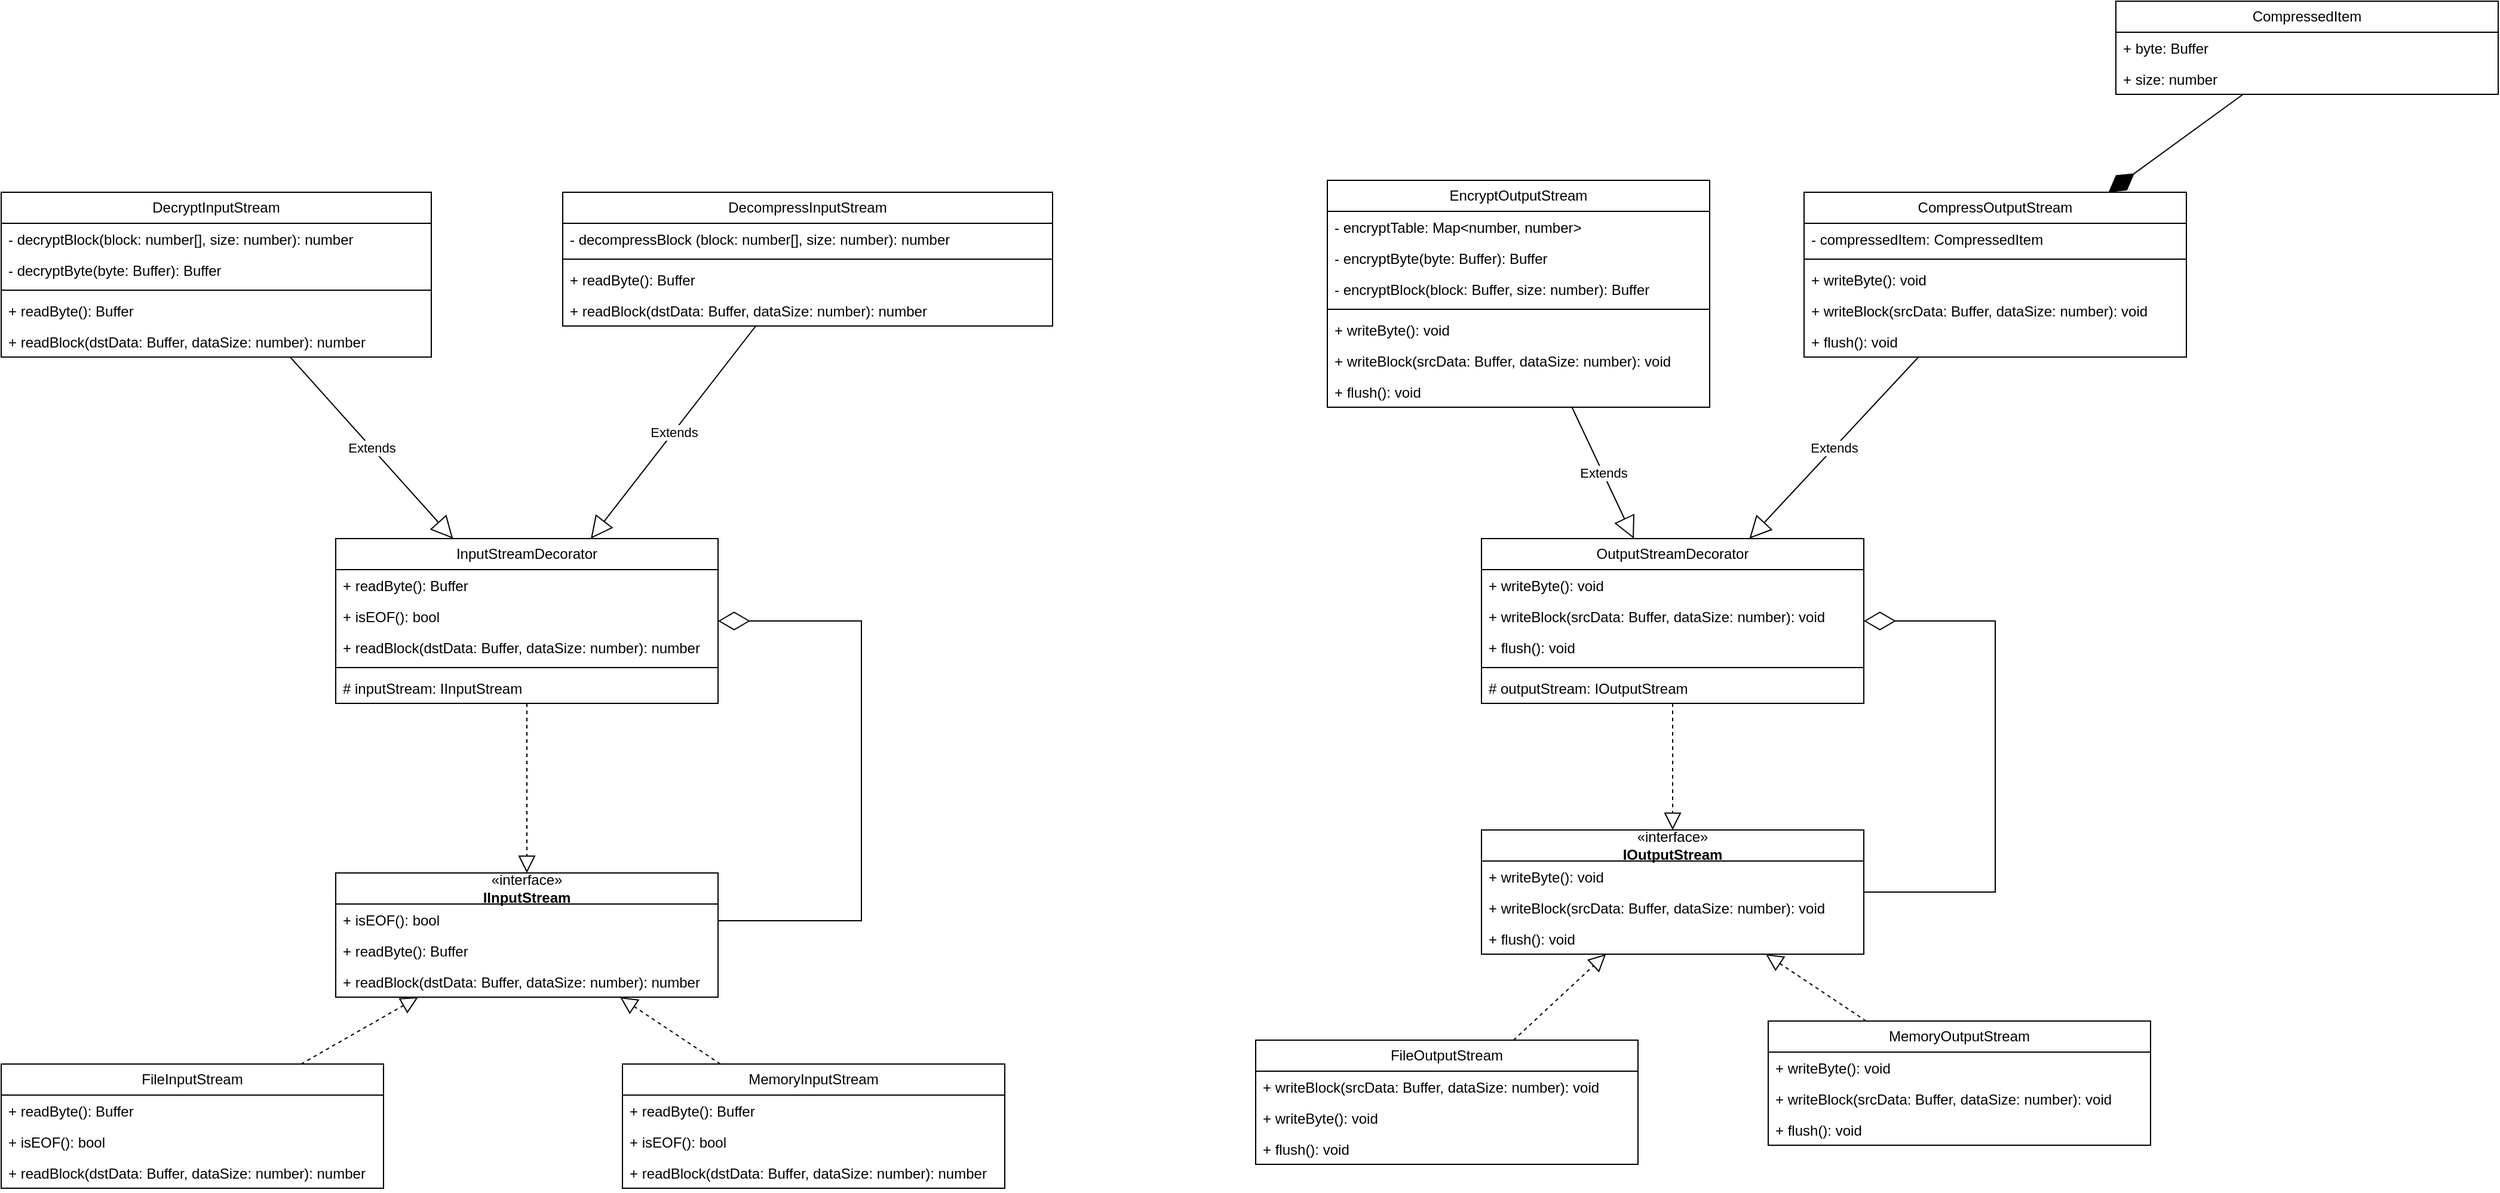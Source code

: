 <mxfile version="22.0.1" type="device">
  <diagram id="C5RBs43oDa-KdzZeNtuy" name="Page-1">
    <mxGraphModel dx="1400" dy="1881" grid="1" gridSize="10" guides="1" tooltips="1" connect="1" arrows="1" fold="1" page="1" pageScale="1" pageWidth="827" pageHeight="1169" math="0" shadow="0">
      <root>
        <mxCell id="WIyWlLk6GJQsqaUBKTNV-0" />
        <mxCell id="WIyWlLk6GJQsqaUBKTNV-1" parent="WIyWlLk6GJQsqaUBKTNV-0" />
        <mxCell id="k7Oa3hi7agxkrNfjK22T-0" value="«interface»&lt;br style=&quot;border-color: var(--border-color);&quot;&gt;&lt;b style=&quot;border-color: var(--border-color);&quot;&gt;IInputStream&lt;/b&gt;" style="swimlane;fontStyle=0;childLayout=stackLayout;horizontal=1;startSize=26;fillColor=none;horizontalStack=0;resizeParent=1;resizeParentMax=0;resizeLast=0;collapsible=1;marginBottom=0;whiteSpace=wrap;html=1;" parent="WIyWlLk6GJQsqaUBKTNV-1" vertex="1">
          <mxGeometry x="440" y="-370" width="320" height="104" as="geometry" />
        </mxCell>
        <mxCell id="k7Oa3hi7agxkrNfjK22T-1" value="+ isEOF(): bool" style="text;strokeColor=none;fillColor=none;align=left;verticalAlign=top;spacingLeft=4;spacingRight=4;overflow=hidden;rotatable=0;points=[[0,0.5],[1,0.5]];portConstraint=eastwest;whiteSpace=wrap;html=1;" parent="k7Oa3hi7agxkrNfjK22T-0" vertex="1">
          <mxGeometry y="26" width="320" height="26" as="geometry" />
        </mxCell>
        <mxCell id="k7Oa3hi7agxkrNfjK22T-2" value="+ readByte(): Buffer" style="text;strokeColor=none;fillColor=none;align=left;verticalAlign=top;spacingLeft=4;spacingRight=4;overflow=hidden;rotatable=0;points=[[0,0.5],[1,0.5]];portConstraint=eastwest;whiteSpace=wrap;html=1;" parent="k7Oa3hi7agxkrNfjK22T-0" vertex="1">
          <mxGeometry y="52" width="320" height="26" as="geometry" />
        </mxCell>
        <mxCell id="k7Oa3hi7agxkrNfjK22T-3" value="+ readBlock(dstData: Buffer, dataSize: number): number" style="text;strokeColor=none;fillColor=none;align=left;verticalAlign=top;spacingLeft=4;spacingRight=4;overflow=hidden;rotatable=0;points=[[0,0.5],[1,0.5]];portConstraint=eastwest;whiteSpace=wrap;html=1;" parent="k7Oa3hi7agxkrNfjK22T-0" vertex="1">
          <mxGeometry y="78" width="320" height="26" as="geometry" />
        </mxCell>
        <mxCell id="k7Oa3hi7agxkrNfjK22T-6" value="FileInputStream" style="swimlane;fontStyle=0;childLayout=stackLayout;horizontal=1;startSize=26;fillColor=none;horizontalStack=0;resizeParent=1;resizeParentMax=0;resizeLast=0;collapsible=1;marginBottom=0;whiteSpace=wrap;html=1;" parent="WIyWlLk6GJQsqaUBKTNV-1" vertex="1">
          <mxGeometry x="160" y="-210" width="320" height="104" as="geometry" />
        </mxCell>
        <mxCell id="k7Oa3hi7agxkrNfjK22T-15" value="+ readByte(): Buffer" style="text;strokeColor=none;fillColor=none;align=left;verticalAlign=top;spacingLeft=4;spacingRight=4;overflow=hidden;rotatable=0;points=[[0,0.5],[1,0.5]];portConstraint=eastwest;whiteSpace=wrap;html=1;" parent="k7Oa3hi7agxkrNfjK22T-6" vertex="1">
          <mxGeometry y="26" width="320" height="26" as="geometry" />
        </mxCell>
        <mxCell id="k7Oa3hi7agxkrNfjK22T-14" value="+ isEOF(): bool" style="text;strokeColor=none;fillColor=none;align=left;verticalAlign=top;spacingLeft=4;spacingRight=4;overflow=hidden;rotatable=0;points=[[0,0.5],[1,0.5]];portConstraint=eastwest;whiteSpace=wrap;html=1;" parent="k7Oa3hi7agxkrNfjK22T-6" vertex="1">
          <mxGeometry y="52" width="320" height="26" as="geometry" />
        </mxCell>
        <mxCell id="k7Oa3hi7agxkrNfjK22T-16" value="+ readBlock(dstData: Buffer, dataSize: number): number" style="text;strokeColor=none;fillColor=none;align=left;verticalAlign=top;spacingLeft=4;spacingRight=4;overflow=hidden;rotatable=0;points=[[0,0.5],[1,0.5]];portConstraint=eastwest;whiteSpace=wrap;html=1;" parent="k7Oa3hi7agxkrNfjK22T-6" vertex="1">
          <mxGeometry y="78" width="320" height="26" as="geometry" />
        </mxCell>
        <mxCell id="k7Oa3hi7agxkrNfjK22T-17" value="MemoryInputStream" style="swimlane;fontStyle=0;childLayout=stackLayout;horizontal=1;startSize=26;fillColor=none;horizontalStack=0;resizeParent=1;resizeParentMax=0;resizeLast=0;collapsible=1;marginBottom=0;whiteSpace=wrap;html=1;" parent="WIyWlLk6GJQsqaUBKTNV-1" vertex="1">
          <mxGeometry x="680" y="-210" width="320" height="104" as="geometry" />
        </mxCell>
        <mxCell id="k7Oa3hi7agxkrNfjK22T-18" value="+ readByte(): Buffer" style="text;strokeColor=none;fillColor=none;align=left;verticalAlign=top;spacingLeft=4;spacingRight=4;overflow=hidden;rotatable=0;points=[[0,0.5],[1,0.5]];portConstraint=eastwest;whiteSpace=wrap;html=1;" parent="k7Oa3hi7agxkrNfjK22T-17" vertex="1">
          <mxGeometry y="26" width="320" height="26" as="geometry" />
        </mxCell>
        <mxCell id="k7Oa3hi7agxkrNfjK22T-19" value="+ isEOF(): bool" style="text;strokeColor=none;fillColor=none;align=left;verticalAlign=top;spacingLeft=4;spacingRight=4;overflow=hidden;rotatable=0;points=[[0,0.5],[1,0.5]];portConstraint=eastwest;whiteSpace=wrap;html=1;" parent="k7Oa3hi7agxkrNfjK22T-17" vertex="1">
          <mxGeometry y="52" width="320" height="26" as="geometry" />
        </mxCell>
        <mxCell id="k7Oa3hi7agxkrNfjK22T-20" value="+ readBlock(dstData: Buffer, dataSize: number): number" style="text;strokeColor=none;fillColor=none;align=left;verticalAlign=top;spacingLeft=4;spacingRight=4;overflow=hidden;rotatable=0;points=[[0,0.5],[1,0.5]];portConstraint=eastwest;whiteSpace=wrap;html=1;" parent="k7Oa3hi7agxkrNfjK22T-17" vertex="1">
          <mxGeometry y="78" width="320" height="26" as="geometry" />
        </mxCell>
        <mxCell id="k7Oa3hi7agxkrNfjK22T-21" value="" style="endArrow=block;dashed=1;endFill=0;endSize=12;html=1;rounded=0;" parent="WIyWlLk6GJQsqaUBKTNV-1" source="k7Oa3hi7agxkrNfjK22T-6" target="k7Oa3hi7agxkrNfjK22T-0" edge="1">
          <mxGeometry width="160" relative="1" as="geometry">
            <mxPoint x="260" y="-80" as="sourcePoint" />
            <mxPoint x="420" y="-80" as="targetPoint" />
          </mxGeometry>
        </mxCell>
        <mxCell id="k7Oa3hi7agxkrNfjK22T-22" value="" style="endArrow=block;dashed=1;endFill=0;endSize=12;html=1;rounded=0;" parent="WIyWlLk6GJQsqaUBKTNV-1" source="k7Oa3hi7agxkrNfjK22T-17" target="k7Oa3hi7agxkrNfjK22T-0" edge="1">
          <mxGeometry width="160" relative="1" as="geometry">
            <mxPoint x="421" y="-200" as="sourcePoint" />
            <mxPoint x="519" y="-256" as="targetPoint" />
          </mxGeometry>
        </mxCell>
        <mxCell id="k7Oa3hi7agxkrNfjK22T-23" value="«interface»&lt;br style=&quot;border-color: var(--border-color);&quot;&gt;&lt;b style=&quot;border-color: var(--border-color);&quot;&gt;IOutputStream&lt;/b&gt;" style="swimlane;fontStyle=0;childLayout=stackLayout;horizontal=1;startSize=26;fillColor=none;horizontalStack=0;resizeParent=1;resizeParentMax=0;resizeLast=0;collapsible=1;marginBottom=0;whiteSpace=wrap;html=1;" parent="WIyWlLk6GJQsqaUBKTNV-1" vertex="1">
          <mxGeometry x="1399" y="-406" width="320" height="104" as="geometry" />
        </mxCell>
        <mxCell id="k7Oa3hi7agxkrNfjK22T-25" value="+ writeByte(): void" style="text;strokeColor=none;fillColor=none;align=left;verticalAlign=top;spacingLeft=4;spacingRight=4;overflow=hidden;rotatable=0;points=[[0,0.5],[1,0.5]];portConstraint=eastwest;whiteSpace=wrap;html=1;" parent="k7Oa3hi7agxkrNfjK22T-23" vertex="1">
          <mxGeometry y="26" width="320" height="26" as="geometry" />
        </mxCell>
        <mxCell id="k7Oa3hi7agxkrNfjK22T-26" value="+ writeBlock(srcData: Buffer, dataSize: number): void" style="text;strokeColor=none;fillColor=none;align=left;verticalAlign=top;spacingLeft=4;spacingRight=4;overflow=hidden;rotatable=0;points=[[0,0.5],[1,0.5]];portConstraint=eastwest;whiteSpace=wrap;html=1;" parent="k7Oa3hi7agxkrNfjK22T-23" vertex="1">
          <mxGeometry y="52" width="320" height="26" as="geometry" />
        </mxCell>
        <mxCell id="k7Oa3hi7agxkrNfjK22T-24" value="+ flush(): void" style="text;strokeColor=none;fillColor=none;align=left;verticalAlign=top;spacingLeft=4;spacingRight=4;overflow=hidden;rotatable=0;points=[[0,0.5],[1,0.5]];portConstraint=eastwest;whiteSpace=wrap;html=1;" parent="k7Oa3hi7agxkrNfjK22T-23" vertex="1">
          <mxGeometry y="78" width="320" height="26" as="geometry" />
        </mxCell>
        <mxCell id="k7Oa3hi7agxkrNfjK22T-27" value="FileOutputStream" style="swimlane;fontStyle=0;childLayout=stackLayout;horizontal=1;startSize=26;fillColor=none;horizontalStack=0;resizeParent=1;resizeParentMax=0;resizeLast=0;collapsible=1;marginBottom=0;whiteSpace=wrap;html=1;" parent="WIyWlLk6GJQsqaUBKTNV-1" vertex="1">
          <mxGeometry x="1210" y="-230" width="320" height="104" as="geometry" />
        </mxCell>
        <mxCell id="k7Oa3hi7agxkrNfjK22T-39" value="+ writeBlock(srcData: Buffer, dataSize: number): void" style="text;strokeColor=none;fillColor=none;align=left;verticalAlign=top;spacingLeft=4;spacingRight=4;overflow=hidden;rotatable=0;points=[[0,0.5],[1,0.5]];portConstraint=eastwest;whiteSpace=wrap;html=1;" parent="k7Oa3hi7agxkrNfjK22T-27" vertex="1">
          <mxGeometry y="26" width="320" height="26" as="geometry" />
        </mxCell>
        <mxCell id="k7Oa3hi7agxkrNfjK22T-38" value="+ writeByte(): void" style="text;strokeColor=none;fillColor=none;align=left;verticalAlign=top;spacingLeft=4;spacingRight=4;overflow=hidden;rotatable=0;points=[[0,0.5],[1,0.5]];portConstraint=eastwest;whiteSpace=wrap;html=1;" parent="k7Oa3hi7agxkrNfjK22T-27" vertex="1">
          <mxGeometry y="52" width="320" height="26" as="geometry" />
        </mxCell>
        <mxCell id="k7Oa3hi7agxkrNfjK22T-37" value="+ flush(): void" style="text;strokeColor=none;fillColor=none;align=left;verticalAlign=top;spacingLeft=4;spacingRight=4;overflow=hidden;rotatable=0;points=[[0,0.5],[1,0.5]];portConstraint=eastwest;whiteSpace=wrap;html=1;" parent="k7Oa3hi7agxkrNfjK22T-27" vertex="1">
          <mxGeometry y="78" width="320" height="26" as="geometry" />
        </mxCell>
        <mxCell id="k7Oa3hi7agxkrNfjK22T-31" value="MemoryOutputStream" style="swimlane;fontStyle=0;childLayout=stackLayout;horizontal=1;startSize=26;fillColor=none;horizontalStack=0;resizeParent=1;resizeParentMax=0;resizeLast=0;collapsible=1;marginBottom=0;whiteSpace=wrap;html=1;" parent="WIyWlLk6GJQsqaUBKTNV-1" vertex="1">
          <mxGeometry x="1639" y="-246" width="320" height="104" as="geometry" />
        </mxCell>
        <mxCell id="k7Oa3hi7agxkrNfjK22T-40" value="+ writeByte(): void" style="text;strokeColor=none;fillColor=none;align=left;verticalAlign=top;spacingLeft=4;spacingRight=4;overflow=hidden;rotatable=0;points=[[0,0.5],[1,0.5]];portConstraint=eastwest;whiteSpace=wrap;html=1;" parent="k7Oa3hi7agxkrNfjK22T-31" vertex="1">
          <mxGeometry y="26" width="320" height="26" as="geometry" />
        </mxCell>
        <mxCell id="k7Oa3hi7agxkrNfjK22T-41" value="+ writeBlock(srcData: Buffer, dataSize: number): void" style="text;strokeColor=none;fillColor=none;align=left;verticalAlign=top;spacingLeft=4;spacingRight=4;overflow=hidden;rotatable=0;points=[[0,0.5],[1,0.5]];portConstraint=eastwest;whiteSpace=wrap;html=1;" parent="k7Oa3hi7agxkrNfjK22T-31" vertex="1">
          <mxGeometry y="52" width="320" height="26" as="geometry" />
        </mxCell>
        <mxCell id="k7Oa3hi7agxkrNfjK22T-42" value="+ flush(): void" style="text;strokeColor=none;fillColor=none;align=left;verticalAlign=top;spacingLeft=4;spacingRight=4;overflow=hidden;rotatable=0;points=[[0,0.5],[1,0.5]];portConstraint=eastwest;whiteSpace=wrap;html=1;" parent="k7Oa3hi7agxkrNfjK22T-31" vertex="1">
          <mxGeometry y="78" width="320" height="26" as="geometry" />
        </mxCell>
        <mxCell id="k7Oa3hi7agxkrNfjK22T-35" value="" style="endArrow=block;dashed=1;endFill=0;endSize=12;html=1;rounded=0;" parent="WIyWlLk6GJQsqaUBKTNV-1" source="k7Oa3hi7agxkrNfjK22T-27" target="k7Oa3hi7agxkrNfjK22T-23" edge="1">
          <mxGeometry width="160" relative="1" as="geometry">
            <mxPoint x="1370" y="-246" as="sourcePoint" />
            <mxPoint x="1379" y="-116" as="targetPoint" />
          </mxGeometry>
        </mxCell>
        <mxCell id="k7Oa3hi7agxkrNfjK22T-36" value="" style="endArrow=block;dashed=1;endFill=0;endSize=12;html=1;rounded=0;" parent="WIyWlLk6GJQsqaUBKTNV-1" source="k7Oa3hi7agxkrNfjK22T-31" target="k7Oa3hi7agxkrNfjK22T-23" edge="1">
          <mxGeometry width="160" relative="1" as="geometry">
            <mxPoint x="1380" y="-236" as="sourcePoint" />
            <mxPoint x="1478" y="-292" as="targetPoint" />
          </mxGeometry>
        </mxCell>
        <mxCell id="k7Oa3hi7agxkrNfjK22T-47" value="InputStreamDecorator" style="swimlane;fontStyle=0;childLayout=stackLayout;horizontal=1;startSize=26;fillColor=none;horizontalStack=0;resizeParent=1;resizeParentMax=0;resizeLast=0;collapsible=1;marginBottom=0;whiteSpace=wrap;html=1;" parent="WIyWlLk6GJQsqaUBKTNV-1" vertex="1">
          <mxGeometry x="440" y="-650" width="320" height="138" as="geometry" />
        </mxCell>
        <mxCell id="k7Oa3hi7agxkrNfjK22T-48" value="+ readByte(): Buffer" style="text;strokeColor=none;fillColor=none;align=left;verticalAlign=top;spacingLeft=4;spacingRight=4;overflow=hidden;rotatable=0;points=[[0,0.5],[1,0.5]];portConstraint=eastwest;whiteSpace=wrap;html=1;" parent="k7Oa3hi7agxkrNfjK22T-47" vertex="1">
          <mxGeometry y="26" width="320" height="26" as="geometry" />
        </mxCell>
        <mxCell id="k7Oa3hi7agxkrNfjK22T-49" value="+ isEOF(): bool" style="text;strokeColor=none;fillColor=none;align=left;verticalAlign=top;spacingLeft=4;spacingRight=4;overflow=hidden;rotatable=0;points=[[0,0.5],[1,0.5]];portConstraint=eastwest;whiteSpace=wrap;html=1;" parent="k7Oa3hi7agxkrNfjK22T-47" vertex="1">
          <mxGeometry y="52" width="320" height="26" as="geometry" />
        </mxCell>
        <mxCell id="k7Oa3hi7agxkrNfjK22T-50" value="+ readBlock(dstData: Buffer, dataSize: number): number" style="text;strokeColor=none;fillColor=none;align=left;verticalAlign=top;spacingLeft=4;spacingRight=4;overflow=hidden;rotatable=0;points=[[0,0.5],[1,0.5]];portConstraint=eastwest;whiteSpace=wrap;html=1;" parent="k7Oa3hi7agxkrNfjK22T-47" vertex="1">
          <mxGeometry y="78" width="320" height="26" as="geometry" />
        </mxCell>
        <mxCell id="k7Oa3hi7agxkrNfjK22T-52" value="" style="line;strokeWidth=1;fillColor=none;align=left;verticalAlign=middle;spacingTop=-1;spacingLeft=3;spacingRight=3;rotatable=0;labelPosition=right;points=[];portConstraint=eastwest;strokeColor=inherit;" parent="k7Oa3hi7agxkrNfjK22T-47" vertex="1">
          <mxGeometry y="104" width="320" height="8" as="geometry" />
        </mxCell>
        <mxCell id="k7Oa3hi7agxkrNfjK22T-51" value="# inputStream: IInputStream" style="text;strokeColor=none;fillColor=none;align=left;verticalAlign=top;spacingLeft=4;spacingRight=4;overflow=hidden;rotatable=0;points=[[0,0.5],[1,0.5]];portConstraint=eastwest;whiteSpace=wrap;html=1;" parent="k7Oa3hi7agxkrNfjK22T-47" vertex="1">
          <mxGeometry y="112" width="320" height="26" as="geometry" />
        </mxCell>
        <mxCell id="k7Oa3hi7agxkrNfjK22T-53" value="" style="endArrow=block;dashed=1;endFill=0;endSize=12;html=1;rounded=0;" parent="WIyWlLk6GJQsqaUBKTNV-1" source="k7Oa3hi7agxkrNfjK22T-47" target="k7Oa3hi7agxkrNfjK22T-0" edge="1">
          <mxGeometry width="160" relative="1" as="geometry">
            <mxPoint x="980" y="-430" as="sourcePoint" />
            <mxPoint x="1140" y="-430" as="targetPoint" />
          </mxGeometry>
        </mxCell>
        <mxCell id="k7Oa3hi7agxkrNfjK22T-55" value="DecryptInputStream" style="swimlane;fontStyle=0;childLayout=stackLayout;horizontal=1;startSize=26;fillColor=none;horizontalStack=0;resizeParent=1;resizeParentMax=0;resizeLast=0;collapsible=1;marginBottom=0;whiteSpace=wrap;html=1;" parent="WIyWlLk6GJQsqaUBKTNV-1" vertex="1">
          <mxGeometry x="160" y="-940" width="360" height="138" as="geometry" />
        </mxCell>
        <mxCell id="k7Oa3hi7agxkrNfjK22T-70" value="- decryptBlock(block: number[], size: number): number" style="text;strokeColor=none;fillColor=none;align=left;verticalAlign=top;spacingLeft=4;spacingRight=4;overflow=hidden;rotatable=0;points=[[0,0.5],[1,0.5]];portConstraint=eastwest;whiteSpace=wrap;html=1;" parent="k7Oa3hi7agxkrNfjK22T-55" vertex="1">
          <mxGeometry y="26" width="360" height="26" as="geometry" />
        </mxCell>
        <mxCell id="k7Oa3hi7agxkrNfjK22T-72" value="- decryptByte(byte: Buffer): Buffer" style="text;strokeColor=none;fillColor=none;align=left;verticalAlign=top;spacingLeft=4;spacingRight=4;overflow=hidden;rotatable=0;points=[[0,0.5],[1,0.5]];portConstraint=eastwest;whiteSpace=wrap;html=1;" parent="k7Oa3hi7agxkrNfjK22T-55" vertex="1">
          <mxGeometry y="52" width="360" height="26" as="geometry" />
        </mxCell>
        <mxCell id="k7Oa3hi7agxkrNfjK22T-73" value="" style="line;strokeWidth=1;fillColor=none;align=left;verticalAlign=middle;spacingTop=-1;spacingLeft=3;spacingRight=3;rotatable=0;labelPosition=right;points=[];portConstraint=eastwest;strokeColor=inherit;" parent="k7Oa3hi7agxkrNfjK22T-55" vertex="1">
          <mxGeometry y="78" width="360" height="8" as="geometry" />
        </mxCell>
        <mxCell id="k7Oa3hi7agxkrNfjK22T-56" value="+ readByte(): Buffer" style="text;strokeColor=none;fillColor=none;align=left;verticalAlign=top;spacingLeft=4;spacingRight=4;overflow=hidden;rotatable=0;points=[[0,0.5],[1,0.5]];portConstraint=eastwest;whiteSpace=wrap;html=1;" parent="k7Oa3hi7agxkrNfjK22T-55" vertex="1">
          <mxGeometry y="86" width="360" height="26" as="geometry" />
        </mxCell>
        <mxCell id="k7Oa3hi7agxkrNfjK22T-58" value="+ readBlock(dstData: Buffer, dataSize: number): number" style="text;strokeColor=none;fillColor=none;align=left;verticalAlign=top;spacingLeft=4;spacingRight=4;overflow=hidden;rotatable=0;points=[[0,0.5],[1,0.5]];portConstraint=eastwest;whiteSpace=wrap;html=1;" parent="k7Oa3hi7agxkrNfjK22T-55" vertex="1">
          <mxGeometry y="112" width="360" height="26" as="geometry" />
        </mxCell>
        <mxCell id="k7Oa3hi7agxkrNfjK22T-62" value="Extends" style="endArrow=block;endSize=16;endFill=0;html=1;rounded=0;" parent="WIyWlLk6GJQsqaUBKTNV-1" source="k7Oa3hi7agxkrNfjK22T-55" target="k7Oa3hi7agxkrNfjK22T-47" edge="1">
          <mxGeometry width="160" relative="1" as="geometry">
            <mxPoint x="980" y="-430" as="sourcePoint" />
            <mxPoint x="1140" y="-430" as="targetPoint" />
          </mxGeometry>
        </mxCell>
        <mxCell id="k7Oa3hi7agxkrNfjK22T-63" value="DecompressInputStream" style="swimlane;fontStyle=0;childLayout=stackLayout;horizontal=1;startSize=26;fillColor=none;horizontalStack=0;resizeParent=1;resizeParentMax=0;resizeLast=0;collapsible=1;marginBottom=0;whiteSpace=wrap;html=1;" parent="WIyWlLk6GJQsqaUBKTNV-1" vertex="1">
          <mxGeometry x="630" y="-940" width="410" height="112" as="geometry" />
        </mxCell>
        <mxCell id="k7Oa3hi7agxkrNfjK22T-76" value="- decompressBlock (block: number[], size: number): number" style="text;strokeColor=none;fillColor=none;align=left;verticalAlign=top;spacingLeft=4;spacingRight=4;overflow=hidden;rotatable=0;points=[[0,0.5],[1,0.5]];portConstraint=eastwest;whiteSpace=wrap;html=1;" parent="k7Oa3hi7agxkrNfjK22T-63" vertex="1">
          <mxGeometry y="26" width="410" height="26" as="geometry" />
        </mxCell>
        <mxCell id="k7Oa3hi7agxkrNfjK22T-77" value="" style="line;strokeWidth=1;fillColor=none;align=left;verticalAlign=middle;spacingTop=-1;spacingLeft=3;spacingRight=3;rotatable=0;labelPosition=right;points=[];portConstraint=eastwest;strokeColor=inherit;" parent="k7Oa3hi7agxkrNfjK22T-63" vertex="1">
          <mxGeometry y="52" width="410" height="8" as="geometry" />
        </mxCell>
        <mxCell id="k7Oa3hi7agxkrNfjK22T-64" value="+ readByte(): Buffer" style="text;strokeColor=none;fillColor=none;align=left;verticalAlign=top;spacingLeft=4;spacingRight=4;overflow=hidden;rotatable=0;points=[[0,0.5],[1,0.5]];portConstraint=eastwest;whiteSpace=wrap;html=1;" parent="k7Oa3hi7agxkrNfjK22T-63" vertex="1">
          <mxGeometry y="60" width="410" height="26" as="geometry" />
        </mxCell>
        <mxCell id="k7Oa3hi7agxkrNfjK22T-66" value="+ readBlock(dstData: Buffer, dataSize: number): number" style="text;strokeColor=none;fillColor=none;align=left;verticalAlign=top;spacingLeft=4;spacingRight=4;overflow=hidden;rotatable=0;points=[[0,0.5],[1,0.5]];portConstraint=eastwest;whiteSpace=wrap;html=1;" parent="k7Oa3hi7agxkrNfjK22T-63" vertex="1">
          <mxGeometry y="86" width="410" height="26" as="geometry" />
        </mxCell>
        <mxCell id="k7Oa3hi7agxkrNfjK22T-69" value="Extends" style="endArrow=block;endSize=16;endFill=0;html=1;rounded=0;" parent="WIyWlLk6GJQsqaUBKTNV-1" source="k7Oa3hi7agxkrNfjK22T-63" target="k7Oa3hi7agxkrNfjK22T-47" edge="1">
          <mxGeometry width="160" relative="1" as="geometry">
            <mxPoint x="501" y="-722" as="sourcePoint" />
            <mxPoint x="569" y="-630" as="targetPoint" />
          </mxGeometry>
        </mxCell>
        <mxCell id="k7Oa3hi7agxkrNfjK22T-78" value="" style="endArrow=diamondThin;endFill=0;endSize=24;html=1;rounded=0;edgeStyle=elbowEdgeStyle;elbow=vertical;" parent="WIyWlLk6GJQsqaUBKTNV-1" source="k7Oa3hi7agxkrNfjK22T-0" target="k7Oa3hi7agxkrNfjK22T-47" edge="1">
          <mxGeometry width="160" relative="1" as="geometry">
            <mxPoint x="590" y="-520" as="sourcePoint" />
            <mxPoint x="750" y="-520" as="targetPoint" />
            <Array as="points">
              <mxPoint x="880" y="-330" />
            </Array>
          </mxGeometry>
        </mxCell>
        <mxCell id="k7Oa3hi7agxkrNfjK22T-81" value="OutputStreamDecorator" style="swimlane;fontStyle=0;childLayout=stackLayout;horizontal=1;startSize=26;fillColor=none;horizontalStack=0;resizeParent=1;resizeParentMax=0;resizeLast=0;collapsible=1;marginBottom=0;whiteSpace=wrap;html=1;" parent="WIyWlLk6GJQsqaUBKTNV-1" vertex="1">
          <mxGeometry x="1399" y="-650" width="320" height="138" as="geometry" />
        </mxCell>
        <mxCell id="k7Oa3hi7agxkrNfjK22T-82" value="+ writeByte(): void" style="text;strokeColor=none;fillColor=none;align=left;verticalAlign=top;spacingLeft=4;spacingRight=4;overflow=hidden;rotatable=0;points=[[0,0.5],[1,0.5]];portConstraint=eastwest;whiteSpace=wrap;html=1;" parent="k7Oa3hi7agxkrNfjK22T-81" vertex="1">
          <mxGeometry y="26" width="320" height="26" as="geometry" />
        </mxCell>
        <mxCell id="k7Oa3hi7agxkrNfjK22T-83" value="+ writeBlock(srcData: Buffer, dataSize: number): void" style="text;strokeColor=none;fillColor=none;align=left;verticalAlign=top;spacingLeft=4;spacingRight=4;overflow=hidden;rotatable=0;points=[[0,0.5],[1,0.5]];portConstraint=eastwest;whiteSpace=wrap;html=1;" parent="k7Oa3hi7agxkrNfjK22T-81" vertex="1">
          <mxGeometry y="52" width="320" height="26" as="geometry" />
        </mxCell>
        <mxCell id="k7Oa3hi7agxkrNfjK22T-84" value="+ flush(): void" style="text;strokeColor=none;fillColor=none;align=left;verticalAlign=top;spacingLeft=4;spacingRight=4;overflow=hidden;rotatable=0;points=[[0,0.5],[1,0.5]];portConstraint=eastwest;whiteSpace=wrap;html=1;" parent="k7Oa3hi7agxkrNfjK22T-81" vertex="1">
          <mxGeometry y="78" width="320" height="26" as="geometry" />
        </mxCell>
        <mxCell id="k7Oa3hi7agxkrNfjK22T-86" value="" style="line;strokeWidth=1;fillColor=none;align=left;verticalAlign=middle;spacingTop=-1;spacingLeft=3;spacingRight=3;rotatable=0;labelPosition=right;points=[];portConstraint=eastwest;strokeColor=inherit;" parent="k7Oa3hi7agxkrNfjK22T-81" vertex="1">
          <mxGeometry y="104" width="320" height="8" as="geometry" />
        </mxCell>
        <mxCell id="k7Oa3hi7agxkrNfjK22T-85" value="# outputStream: IOutputStream" style="text;strokeColor=none;fillColor=none;align=left;verticalAlign=top;spacingLeft=4;spacingRight=4;overflow=hidden;rotatable=0;points=[[0,0.5],[1,0.5]];portConstraint=eastwest;whiteSpace=wrap;html=1;" parent="k7Oa3hi7agxkrNfjK22T-81" vertex="1">
          <mxGeometry y="112" width="320" height="26" as="geometry" />
        </mxCell>
        <mxCell id="k7Oa3hi7agxkrNfjK22T-87" value="" style="endArrow=block;dashed=1;endFill=0;endSize=12;html=1;rounded=0;" parent="WIyWlLk6GJQsqaUBKTNV-1" source="k7Oa3hi7agxkrNfjK22T-81" target="k7Oa3hi7agxkrNfjK22T-23" edge="1">
          <mxGeometry width="160" relative="1" as="geometry">
            <mxPoint x="1209" y="-446" as="sourcePoint" />
            <mxPoint x="1369" y="-446" as="targetPoint" />
          </mxGeometry>
        </mxCell>
        <mxCell id="k7Oa3hi7agxkrNfjK22T-88" value="" style="endArrow=diamondThin;endFill=0;endSize=24;html=1;rounded=0;edgeStyle=elbowEdgeStyle;" parent="WIyWlLk6GJQsqaUBKTNV-1" source="k7Oa3hi7agxkrNfjK22T-23" target="k7Oa3hi7agxkrNfjK22T-81" edge="1">
          <mxGeometry width="160" relative="1" as="geometry">
            <mxPoint x="1209" y="-726" as="sourcePoint" />
            <mxPoint x="1729" y="-636" as="targetPoint" />
            <Array as="points">
              <mxPoint x="1829" y="-486" />
            </Array>
          </mxGeometry>
        </mxCell>
        <mxCell id="k7Oa3hi7agxkrNfjK22T-90" value="EncryptOutputStream" style="swimlane;fontStyle=0;childLayout=stackLayout;horizontal=1;startSize=26;fillColor=none;horizontalStack=0;resizeParent=1;resizeParentMax=0;resizeLast=0;collapsible=1;marginBottom=0;whiteSpace=wrap;html=1;" parent="WIyWlLk6GJQsqaUBKTNV-1" vertex="1">
          <mxGeometry x="1270" y="-950" width="320" height="190" as="geometry" />
        </mxCell>
        <mxCell id="k7Oa3hi7agxkrNfjK22T-107" value="- encryptTable: Map&amp;lt;number, number&amp;gt;" style="text;strokeColor=none;fillColor=none;align=left;verticalAlign=top;spacingLeft=4;spacingRight=4;overflow=hidden;rotatable=0;points=[[0,0.5],[1,0.5]];portConstraint=eastwest;whiteSpace=wrap;html=1;" parent="k7Oa3hi7agxkrNfjK22T-90" vertex="1">
          <mxGeometry y="26" width="320" height="26" as="geometry" />
        </mxCell>
        <mxCell id="k7Oa3hi7agxkrNfjK22T-97" value="- encryptByte(byte: Buffer): Buffer" style="text;strokeColor=none;fillColor=none;align=left;verticalAlign=top;spacingLeft=4;spacingRight=4;overflow=hidden;rotatable=0;points=[[0,0.5],[1,0.5]];portConstraint=eastwest;whiteSpace=wrap;html=1;" parent="k7Oa3hi7agxkrNfjK22T-90" vertex="1">
          <mxGeometry y="52" width="320" height="26" as="geometry" />
        </mxCell>
        <mxCell id="k7Oa3hi7agxkrNfjK22T-96" value="- encryptBlock(block: Buffer, size: number): Buffer" style="text;strokeColor=none;fillColor=none;align=left;verticalAlign=top;spacingLeft=4;spacingRight=4;overflow=hidden;rotatable=0;points=[[0,0.5],[1,0.5]];portConstraint=eastwest;whiteSpace=wrap;html=1;" parent="k7Oa3hi7agxkrNfjK22T-90" vertex="1">
          <mxGeometry y="78" width="320" height="26" as="geometry" />
        </mxCell>
        <mxCell id="k7Oa3hi7agxkrNfjK22T-98" value="" style="line;strokeWidth=1;fillColor=none;align=left;verticalAlign=middle;spacingTop=-1;spacingLeft=3;spacingRight=3;rotatable=0;labelPosition=right;points=[];portConstraint=eastwest;strokeColor=inherit;" parent="k7Oa3hi7agxkrNfjK22T-90" vertex="1">
          <mxGeometry y="104" width="320" height="8" as="geometry" />
        </mxCell>
        <mxCell id="k7Oa3hi7agxkrNfjK22T-91" value="+ writeByte(): void" style="text;strokeColor=none;fillColor=none;align=left;verticalAlign=top;spacingLeft=4;spacingRight=4;overflow=hidden;rotatable=0;points=[[0,0.5],[1,0.5]];portConstraint=eastwest;whiteSpace=wrap;html=1;" parent="k7Oa3hi7agxkrNfjK22T-90" vertex="1">
          <mxGeometry y="112" width="320" height="26" as="geometry" />
        </mxCell>
        <mxCell id="k7Oa3hi7agxkrNfjK22T-92" value="+ writeBlock(srcData: Buffer, dataSize: number): void" style="text;strokeColor=none;fillColor=none;align=left;verticalAlign=top;spacingLeft=4;spacingRight=4;overflow=hidden;rotatable=0;points=[[0,0.5],[1,0.5]];portConstraint=eastwest;whiteSpace=wrap;html=1;" parent="k7Oa3hi7agxkrNfjK22T-90" vertex="1">
          <mxGeometry y="138" width="320" height="26" as="geometry" />
        </mxCell>
        <mxCell id="k7Oa3hi7agxkrNfjK22T-93" value="+ flush(): void" style="text;strokeColor=none;fillColor=none;align=left;verticalAlign=top;spacingLeft=4;spacingRight=4;overflow=hidden;rotatable=0;points=[[0,0.5],[1,0.5]];portConstraint=eastwest;whiteSpace=wrap;html=1;" parent="k7Oa3hi7agxkrNfjK22T-90" vertex="1">
          <mxGeometry y="164" width="320" height="26" as="geometry" />
        </mxCell>
        <mxCell id="k7Oa3hi7agxkrNfjK22T-99" value="CompressOutputStream" style="swimlane;fontStyle=0;childLayout=stackLayout;horizontal=1;startSize=26;fillColor=none;horizontalStack=0;resizeParent=1;resizeParentMax=0;resizeLast=0;collapsible=1;marginBottom=0;whiteSpace=wrap;html=1;" parent="WIyWlLk6GJQsqaUBKTNV-1" vertex="1">
          <mxGeometry x="1669" y="-940" width="320" height="138" as="geometry" />
        </mxCell>
        <mxCell id="k7Oa3hi7agxkrNfjK22T-100" value="- compressedItem: CompressedItem" style="text;strokeColor=none;fillColor=none;align=left;verticalAlign=top;spacingLeft=4;spacingRight=4;overflow=hidden;rotatable=0;points=[[0,0.5],[1,0.5]];portConstraint=eastwest;whiteSpace=wrap;html=1;" parent="k7Oa3hi7agxkrNfjK22T-99" vertex="1">
          <mxGeometry y="26" width="320" height="26" as="geometry" />
        </mxCell>
        <mxCell id="k7Oa3hi7agxkrNfjK22T-102" value="" style="line;strokeWidth=1;fillColor=none;align=left;verticalAlign=middle;spacingTop=-1;spacingLeft=3;spacingRight=3;rotatable=0;labelPosition=right;points=[];portConstraint=eastwest;strokeColor=inherit;" parent="k7Oa3hi7agxkrNfjK22T-99" vertex="1">
          <mxGeometry y="52" width="320" height="8" as="geometry" />
        </mxCell>
        <mxCell id="k7Oa3hi7agxkrNfjK22T-103" value="+ writeByte(): void" style="text;strokeColor=none;fillColor=none;align=left;verticalAlign=top;spacingLeft=4;spacingRight=4;overflow=hidden;rotatable=0;points=[[0,0.5],[1,0.5]];portConstraint=eastwest;whiteSpace=wrap;html=1;" parent="k7Oa3hi7agxkrNfjK22T-99" vertex="1">
          <mxGeometry y="60" width="320" height="26" as="geometry" />
        </mxCell>
        <mxCell id="k7Oa3hi7agxkrNfjK22T-104" value="+ writeBlock(srcData: Buffer, dataSize: number): void" style="text;strokeColor=none;fillColor=none;align=left;verticalAlign=top;spacingLeft=4;spacingRight=4;overflow=hidden;rotatable=0;points=[[0,0.5],[1,0.5]];portConstraint=eastwest;whiteSpace=wrap;html=1;" parent="k7Oa3hi7agxkrNfjK22T-99" vertex="1">
          <mxGeometry y="86" width="320" height="26" as="geometry" />
        </mxCell>
        <mxCell id="k7Oa3hi7agxkrNfjK22T-105" value="+ flush(): void" style="text;strokeColor=none;fillColor=none;align=left;verticalAlign=top;spacingLeft=4;spacingRight=4;overflow=hidden;rotatable=0;points=[[0,0.5],[1,0.5]];portConstraint=eastwest;whiteSpace=wrap;html=1;" parent="k7Oa3hi7agxkrNfjK22T-99" vertex="1">
          <mxGeometry y="112" width="320" height="26" as="geometry" />
        </mxCell>
        <mxCell id="k7Oa3hi7agxkrNfjK22T-108" value="Extends" style="endArrow=block;endSize=16;endFill=0;html=1;rounded=0;" parent="WIyWlLk6GJQsqaUBKTNV-1" source="k7Oa3hi7agxkrNfjK22T-90" target="k7Oa3hi7agxkrNfjK22T-81" edge="1">
          <mxGeometry width="160" relative="1" as="geometry">
            <mxPoint x="1280" y="-980" as="sourcePoint" />
            <mxPoint x="1499" y="-616" as="targetPoint" />
          </mxGeometry>
        </mxCell>
        <mxCell id="k7Oa3hi7agxkrNfjK22T-109" value="Extends" style="endArrow=block;endSize=16;endFill=0;html=1;rounded=0;" parent="WIyWlLk6GJQsqaUBKTNV-1" source="k7Oa3hi7agxkrNfjK22T-99" target="k7Oa3hi7agxkrNfjK22T-81" edge="1">
          <mxGeometry width="160" relative="1" as="geometry">
            <mxPoint x="1339" y="-616" as="sourcePoint" />
            <mxPoint x="1499" y="-616" as="targetPoint" />
          </mxGeometry>
        </mxCell>
        <mxCell id="k7Oa3hi7agxkrNfjK22T-111" value="CompressedItem" style="swimlane;fontStyle=0;childLayout=stackLayout;horizontal=1;startSize=26;fillColor=none;horizontalStack=0;resizeParent=1;resizeParentMax=0;resizeLast=0;collapsible=1;marginBottom=0;whiteSpace=wrap;html=1;" parent="WIyWlLk6GJQsqaUBKTNV-1" vertex="1">
          <mxGeometry x="1930" y="-1100" width="320" height="78" as="geometry" />
        </mxCell>
        <mxCell id="k7Oa3hi7agxkrNfjK22T-115" value="+ byte: Buffer" style="text;strokeColor=none;fillColor=none;align=left;verticalAlign=top;spacingLeft=4;spacingRight=4;overflow=hidden;rotatable=0;points=[[0,0.5],[1,0.5]];portConstraint=eastwest;whiteSpace=wrap;html=1;" parent="k7Oa3hi7agxkrNfjK22T-111" vertex="1">
          <mxGeometry y="26" width="320" height="26" as="geometry" />
        </mxCell>
        <mxCell id="k7Oa3hi7agxkrNfjK22T-116" value="+ size: number" style="text;strokeColor=none;fillColor=none;align=left;verticalAlign=top;spacingLeft=4;spacingRight=4;overflow=hidden;rotatable=0;points=[[0,0.5],[1,0.5]];portConstraint=eastwest;whiteSpace=wrap;html=1;" parent="k7Oa3hi7agxkrNfjK22T-111" vertex="1">
          <mxGeometry y="52" width="320" height="26" as="geometry" />
        </mxCell>
        <mxCell id="k7Oa3hi7agxkrNfjK22T-117" value="" style="endArrow=diamondThin;endFill=1;endSize=24;html=1;rounded=0;" parent="WIyWlLk6GJQsqaUBKTNV-1" source="k7Oa3hi7agxkrNfjK22T-111" target="k7Oa3hi7agxkrNfjK22T-99" edge="1">
          <mxGeometry width="160" relative="1" as="geometry">
            <mxPoint x="1960" y="-1050" as="sourcePoint" />
            <mxPoint x="2120" y="-1050" as="targetPoint" />
          </mxGeometry>
        </mxCell>
      </root>
    </mxGraphModel>
  </diagram>
</mxfile>
